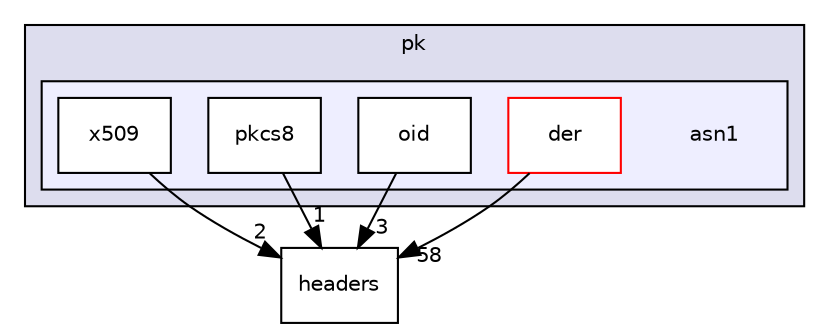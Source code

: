 digraph "M:/Office/!Doutorado/0. RepositorioSVN/HAMSTER_Prototype/branches/JINT2018/include/libtomcrypt-develop/src/pk/asn1" {
  compound=true
  node [ fontsize="10", fontname="Helvetica"];
  edge [ labelfontsize="10", labelfontname="Helvetica"];
  subgraph clusterdir_3f6436db613c03644443f92d8a4f3746 {
    graph [ bgcolor="#ddddee", pencolor="black", label="pk" fontname="Helvetica", fontsize="10", URL="dir_3f6436db613c03644443f92d8a4f3746.html"]
  subgraph clusterdir_da4010ed441cac9da030a6086507338f {
    graph [ bgcolor="#eeeeff", pencolor="black", label="" URL="dir_da4010ed441cac9da030a6086507338f.html"];
    dir_da4010ed441cac9da030a6086507338f [shape=plaintext label="asn1"];
    dir_05ca1756a21cb1b95ef1a81c5191d596 [shape=box label="der" color="red" fillcolor="white" style="filled" URL="dir_05ca1756a21cb1b95ef1a81c5191d596.html"];
    dir_2d57b48261448474a699bb28bd7d9a51 [shape=box label="oid" color="black" fillcolor="white" style="filled" URL="dir_2d57b48261448474a699bb28bd7d9a51.html"];
    dir_8c7d9a05ca9a5b0e8f162dd85702ce53 [shape=box label="pkcs8" color="black" fillcolor="white" style="filled" URL="dir_8c7d9a05ca9a5b0e8f162dd85702ce53.html"];
    dir_c6c0283eb3e279ca4fe04bcf7fc902e3 [shape=box label="x509" color="black" fillcolor="white" style="filled" URL="dir_c6c0283eb3e279ca4fe04bcf7fc902e3.html"];
  }
  }
  dir_a0acb8384b4122a9c7afcf2489cf4036 [shape=box label="headers" URL="dir_a0acb8384b4122a9c7afcf2489cf4036.html"];
  dir_c6c0283eb3e279ca4fe04bcf7fc902e3->dir_a0acb8384b4122a9c7afcf2489cf4036 [headlabel="2", labeldistance=1.5 headhref="dir_000080_000026.html"];
  dir_2d57b48261448474a699bb28bd7d9a51->dir_a0acb8384b4122a9c7afcf2489cf4036 [headlabel="3", labeldistance=1.5 headhref="dir_000078_000026.html"];
  dir_8c7d9a05ca9a5b0e8f162dd85702ce53->dir_a0acb8384b4122a9c7afcf2489cf4036 [headlabel="1", labeldistance=1.5 headhref="dir_000079_000026.html"];
  dir_05ca1756a21cb1b95ef1a81c5191d596->dir_a0acb8384b4122a9c7afcf2489cf4036 [headlabel="58", labeldistance=1.5 headhref="dir_000060_000026.html"];
}
